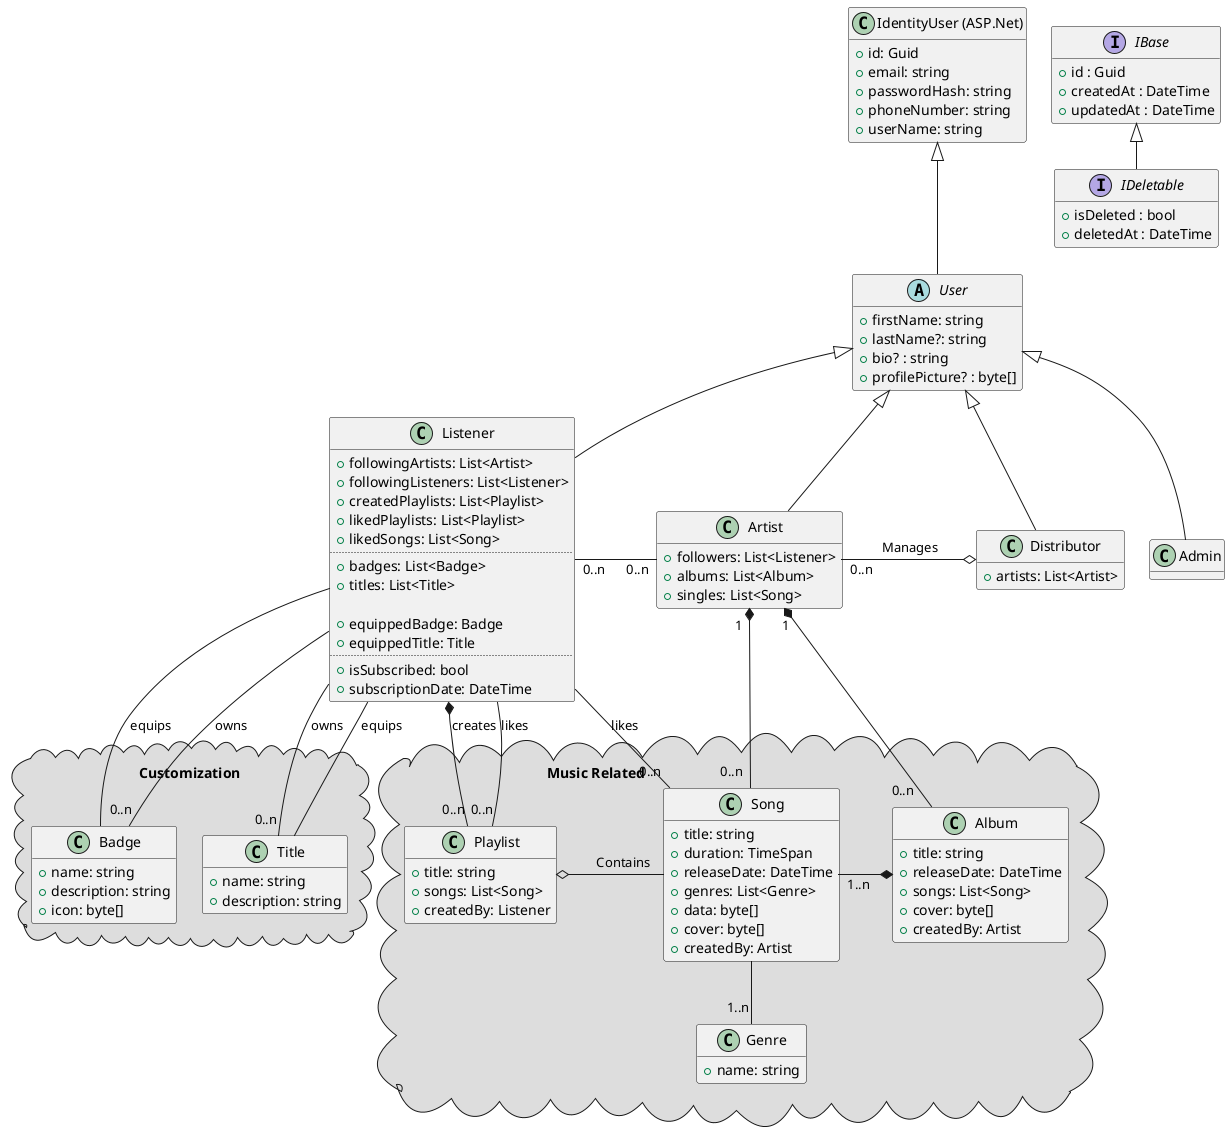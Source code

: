 @startuml Class Diagram
' top to bottom direction
' left to right direction

hide methods
skinparam nodesep 25
skinparam ranksep 25
' skinparam linetype ortho


class "IdentityUser (ASP.Net)" as IdentityUser
{
    +id: Guid
    +email: string
    +passwordHash: string
    +phoneNumber: string
    +userName: string
}

interface IBase
{
    +id : Guid
    +createdAt : DateTime
    +updatedAt : DateTime
}

interface IDeletable
{
    +isDeleted : bool
    +deletedAt : DateTime
}

abstract User
{
    +firstName: string
    +lastName?: string
    +bio? : string
    +profilePicture? : byte[]
}

class Admin
{
}

class Listener
{
    +followingArtists: List<Artist>
    +followingListeners: List<Listener>
    +createdPlaylists: List<Playlist>
    +likedPlaylists: List<Playlist>
    +likedSongs: List<Song>
    ..
    +badges: List<Badge>
    +titles: List<Title>

    +equippedBadge: Badge
    +equippedTitle: Title
    ..
    +isSubscribed: bool
    +subscriptionDate: DateTime
}

class Distributor
{
    +artists: List<Artist>
}

class Artist
{
    +followers: List<Listener>
    +albums: List<Album>
    +singles: List<Song>
}

package "Music Related\t\t\t\t\t\t\t\t\t\t" <<cloud>> #DDDDDD 
{

    class Album
    {
        +title: string
        +releaseDate: DateTime
        +songs: List<Song>
        +cover: byte[]
        +createdBy: Artist
    }

    class Song
    {
        +title: string
        +duration: TimeSpan
        +releaseDate: DateTime
        +genres: List<Genre>
        +data: byte[]
        +cover: byte[]
        +createdBy: Artist
    }

    class Playlist
    {
        +title: string
        +songs: List<Song>
        +createdBy: Listener
    }

    class Genre
    {
        +name: string
    }
}

package "Customization\n\n" <<cloud>> #DDDDDD 
{
    class Badge
    {
        +name: string
        +description: string
        +icon: byte[]
    }

    class Title
    {
        +name: string
        +description: string
    }
}

IBase <|-- IDeletable

IdentityUser <|--- User

User <|-- Admin
User <|-- Listener
User <|-- Artist
User <|-- Distributor


Artist "0..n" --l "0..n" Listener : "\t\t"
Artist "1  " *-- "0..n  " Song
Artist "1" *-- "0..n   " Album

Distributor o--l "0..n" Artist : "\tManages\t"

Album *-l "1..n" Song : "\t"

Playlist o-r Song: "\tContains\t"
' Playlist -left[hidden]- Title
' Title -left[hidden]- Badge

Listener *--d "0..n" Playlist : "creates"
Listener -- "0..n" Playlist : "likes"
Listener -- "0..n" Song : "likes"

Listener -- Badge : "equips"
Listener -- "0..n" Badge : "owns"
Listener -- Title : "equips\t\t"
Listener -- "0..n" Title : "owns"

Song -- "1..n" Genre : "\n"


' Song "0..n" -- "0..n" Playlist : "\t\t"
' Playlist "0..n" -- "0..n" Listener : "\t\t"


@enduml